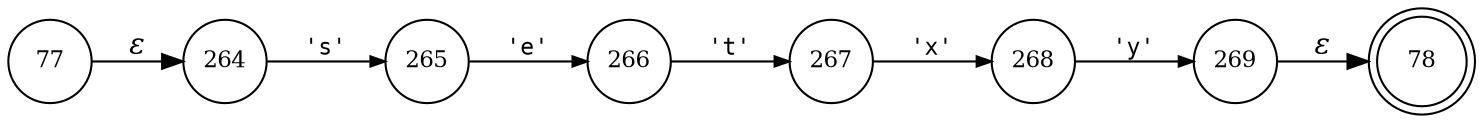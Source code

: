 digraph ATN {
rankdir=LR;
s78[fontsize=11, label="78", shape=doublecircle, fixedsize=true, width=.6];
s264[fontsize=11,label="264", shape=circle, fixedsize=true, width=.55, peripheries=1];
s265[fontsize=11,label="265", shape=circle, fixedsize=true, width=.55, peripheries=1];
s266[fontsize=11,label="266", shape=circle, fixedsize=true, width=.55, peripheries=1];
s267[fontsize=11,label="267", shape=circle, fixedsize=true, width=.55, peripheries=1];
s268[fontsize=11,label="268", shape=circle, fixedsize=true, width=.55, peripheries=1];
s77[fontsize=11,label="77", shape=circle, fixedsize=true, width=.55, peripheries=1];
s269[fontsize=11,label="269", shape=circle, fixedsize=true, width=.55, peripheries=1];
s77 -> s264 [fontname="Times-Italic", label="&epsilon;"];
s264 -> s265 [fontsize=11, fontname="Courier", arrowsize=.7, label = "'s'", arrowhead = normal];
s265 -> s266 [fontsize=11, fontname="Courier", arrowsize=.7, label = "'e'", arrowhead = normal];
s266 -> s267 [fontsize=11, fontname="Courier", arrowsize=.7, label = "'t'", arrowhead = normal];
s267 -> s268 [fontsize=11, fontname="Courier", arrowsize=.7, label = "'x'", arrowhead = normal];
s268 -> s269 [fontsize=11, fontname="Courier", arrowsize=.7, label = "'y'", arrowhead = normal];
s269 -> s78 [fontname="Times-Italic", label="&epsilon;"];
}